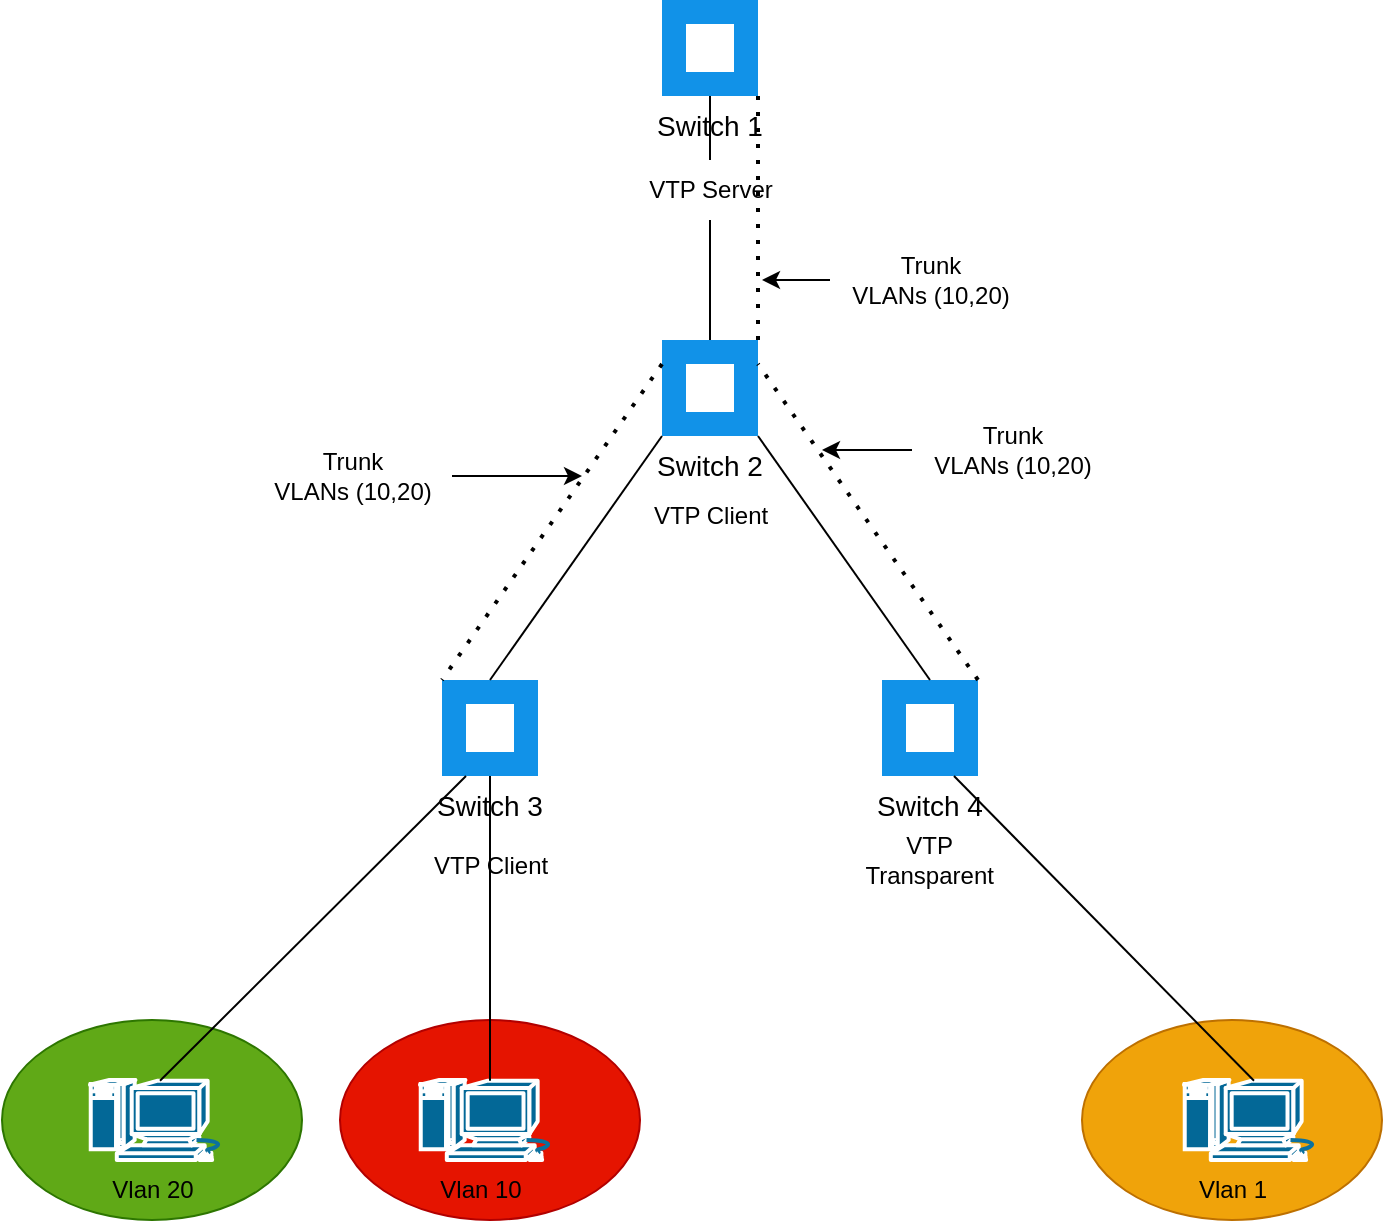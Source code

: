 <mxfile version="28.0.4">
  <diagram name="Page-1" id="9MFaLky2h6Kw9kljW1ZC">
    <mxGraphModel grid="1" page="1" gridSize="10" guides="1" tooltips="1" connect="1" arrows="1" fold="1" pageScale="1" pageWidth="850" pageHeight="1100" math="0" shadow="0">
      <root>
        <mxCell id="0" />
        <mxCell id="1" parent="0" />
        <mxCell id="FAqfpid5AOkGkkT19LOH-66" value="Vlan 1" style="ellipse;whiteSpace=wrap;html=1;fillColor=#f0a30a;fontColor=#000000;strokeColor=#BD7000;" vertex="1" parent="1">
          <mxGeometry x="580" y="530" width="150" height="100" as="geometry" />
        </mxCell>
        <mxCell id="FAqfpid5AOkGkkT19LOH-41" value="" style="ellipse;whiteSpace=wrap;html=1;fillColor=#60a917;fontColor=#ffffff;strokeColor=#2D7600;" vertex="1" parent="1">
          <mxGeometry x="40" y="530" width="150" height="100" as="geometry" />
        </mxCell>
        <mxCell id="FAqfpid5AOkGkkT19LOH-40" value="" style="ellipse;whiteSpace=wrap;html=1;fillColor=#e51400;fontColor=#ffffff;strokeColor=#B20000;" vertex="1" parent="1">
          <mxGeometry x="209" y="530" width="150" height="100" as="geometry" />
        </mxCell>
        <mxCell id="FAqfpid5AOkGkkT19LOH-1" value="Switch 3" style="shape=rect;fillColor=#1192E8;aspect=fixed;resizable=0;labelPosition=center;verticalLabelPosition=bottom;align=center;verticalAlign=top;strokeColor=none;fontSize=14;" vertex="1" parent="1">
          <mxGeometry x="260" y="360" width="48" height="48" as="geometry" />
        </mxCell>
        <mxCell id="FAqfpid5AOkGkkT19LOH-2" value="" style="fillColor=#ffffff;strokeColor=none;dashed=0;outlineConnect=0;html=1;labelPosition=center;verticalLabelPosition=bottom;verticalAlign=top;part=1;movable=0;resizable=0;rotatable=0;shape=mxgraph.ibm_cloud.switch-layer-2" vertex="1" parent="FAqfpid5AOkGkkT19LOH-1">
          <mxGeometry width="24" height="24" relative="1" as="geometry">
            <mxPoint x="12" y="12" as="offset" />
          </mxGeometry>
        </mxCell>
        <mxCell id="FAqfpid5AOkGkkT19LOH-3" value="Switch 4" style="shape=rect;fillColor=#1192E8;aspect=fixed;resizable=0;labelPosition=center;verticalLabelPosition=bottom;align=center;verticalAlign=top;strokeColor=none;fontSize=14;" vertex="1" parent="1">
          <mxGeometry x="480" y="360" width="48" height="48" as="geometry" />
        </mxCell>
        <mxCell id="FAqfpid5AOkGkkT19LOH-4" value="" style="fillColor=#ffffff;strokeColor=none;dashed=0;outlineConnect=0;html=1;labelPosition=center;verticalLabelPosition=bottom;verticalAlign=top;part=1;movable=0;resizable=0;rotatable=0;shape=mxgraph.ibm_cloud.switch-layer-2" vertex="1" parent="FAqfpid5AOkGkkT19LOH-3">
          <mxGeometry width="24" height="24" relative="1" as="geometry">
            <mxPoint x="12" y="12" as="offset" />
          </mxGeometry>
        </mxCell>
        <mxCell id="FAqfpid5AOkGkkT19LOH-5" value="Switch 2" style="shape=rect;fillColor=#1192E8;aspect=fixed;resizable=0;labelPosition=center;verticalLabelPosition=bottom;align=center;verticalAlign=top;strokeColor=none;fontSize=14;" vertex="1" parent="1">
          <mxGeometry x="370" y="190" width="48" height="48" as="geometry" />
        </mxCell>
        <mxCell id="FAqfpid5AOkGkkT19LOH-6" value="" style="fillColor=#ffffff;strokeColor=none;dashed=0;outlineConnect=0;html=1;labelPosition=center;verticalLabelPosition=bottom;verticalAlign=top;part=1;movable=0;resizable=0;rotatable=0;shape=mxgraph.ibm_cloud.switch-layer-2" vertex="1" parent="FAqfpid5AOkGkkT19LOH-5">
          <mxGeometry width="24" height="24" relative="1" as="geometry">
            <mxPoint x="12" y="12" as="offset" />
          </mxGeometry>
        </mxCell>
        <mxCell id="FAqfpid5AOkGkkT19LOH-26" value="Switch 1" style="shape=rect;fillColor=#1192E8;aspect=fixed;resizable=0;labelPosition=center;verticalLabelPosition=bottom;align=center;verticalAlign=top;strokeColor=none;fontSize=14;" vertex="1" parent="1">
          <mxGeometry x="370" y="20" width="48" height="48" as="geometry" />
        </mxCell>
        <mxCell id="FAqfpid5AOkGkkT19LOH-27" value="" style="fillColor=#ffffff;strokeColor=none;dashed=0;outlineConnect=0;html=1;labelPosition=center;verticalLabelPosition=bottom;verticalAlign=top;part=1;movable=0;resizable=0;rotatable=0;shape=mxgraph.ibm_cloud.switch-layer-2" vertex="1" parent="FAqfpid5AOkGkkT19LOH-26">
          <mxGeometry width="24" height="24" relative="1" as="geometry">
            <mxPoint x="12" y="12" as="offset" />
          </mxGeometry>
        </mxCell>
        <mxCell id="FAqfpid5AOkGkkT19LOH-28" value="" style="endArrow=none;html=1;rounded=0;entryX=0.5;entryY=1;entryDx=0;entryDy=0;exitX=0.5;exitY=0;exitDx=0;exitDy=0;" edge="1" parent="1" source="FAqfpid5AOkGkkT19LOH-35" target="FAqfpid5AOkGkkT19LOH-26">
          <mxGeometry width="50" height="50" relative="1" as="geometry">
            <mxPoint x="370" y="360" as="sourcePoint" />
            <mxPoint x="420" y="310" as="targetPoint" />
          </mxGeometry>
        </mxCell>
        <mxCell id="FAqfpid5AOkGkkT19LOH-29" value="" style="endArrow=none;html=1;rounded=0;entryX=0;entryY=1;entryDx=0;entryDy=0;exitX=0.5;exitY=0;exitDx=0;exitDy=0;" edge="1" parent="1" source="FAqfpid5AOkGkkT19LOH-1" target="FAqfpid5AOkGkkT19LOH-5">
          <mxGeometry width="50" height="50" relative="1" as="geometry">
            <mxPoint x="370" y="360" as="sourcePoint" />
            <mxPoint x="420" y="310" as="targetPoint" />
          </mxGeometry>
        </mxCell>
        <mxCell id="FAqfpid5AOkGkkT19LOH-30" value="" style="endArrow=none;html=1;rounded=0;entryX=1;entryY=1;entryDx=0;entryDy=0;exitX=0.5;exitY=0;exitDx=0;exitDy=0;" edge="1" parent="1" source="FAqfpid5AOkGkkT19LOH-3" target="FAqfpid5AOkGkkT19LOH-5">
          <mxGeometry width="50" height="50" relative="1" as="geometry">
            <mxPoint x="370" y="360" as="sourcePoint" />
            <mxPoint x="420" y="310" as="targetPoint" />
          </mxGeometry>
        </mxCell>
        <mxCell id="FAqfpid5AOkGkkT19LOH-32" value="" style="shape=mxgraph.cisco.computers_and_peripherals.macintosh;html=1;pointerEvents=1;dashed=0;fillColor=#036897;strokeColor=#ffffff;strokeWidth=2;verticalLabelPosition=bottom;verticalAlign=top;align=center;outlineConnect=0;" vertex="1" parent="1">
          <mxGeometry x="249" y="560" width="70" height="40" as="geometry" />
        </mxCell>
        <mxCell id="FAqfpid5AOkGkkT19LOH-33" value="" style="shape=mxgraph.cisco.computers_and_peripherals.macintosh;html=1;pointerEvents=1;dashed=0;fillColor=#036897;strokeColor=#ffffff;strokeWidth=2;verticalLabelPosition=bottom;verticalAlign=top;align=center;outlineConnect=0;" vertex="1" parent="1">
          <mxGeometry x="84" y="560" width="70" height="40" as="geometry" />
        </mxCell>
        <mxCell id="FAqfpid5AOkGkkT19LOH-36" value="" style="endArrow=none;html=1;rounded=0;entryX=0.5;entryY=1;entryDx=0;entryDy=0;exitX=0.5;exitY=0;exitDx=0;exitDy=0;" edge="1" parent="1" source="FAqfpid5AOkGkkT19LOH-5" target="FAqfpid5AOkGkkT19LOH-35">
          <mxGeometry width="50" height="50" relative="1" as="geometry">
            <mxPoint x="394" y="190" as="sourcePoint" />
            <mxPoint x="394" y="68" as="targetPoint" />
          </mxGeometry>
        </mxCell>
        <mxCell id="FAqfpid5AOkGkkT19LOH-35" value="VTP Server" style="text;html=1;align=center;verticalAlign=middle;resizable=0;points=[];autosize=1;strokeColor=none;fillColor=none;" vertex="1" parent="1">
          <mxGeometry x="349" y="100" width="90" height="30" as="geometry" />
        </mxCell>
        <mxCell id="FAqfpid5AOkGkkT19LOH-37" value="VTP Client&lt;div&gt;&lt;br&gt;&lt;/div&gt;" style="text;html=1;align=center;verticalAlign=middle;resizable=0;points=[];autosize=1;strokeColor=none;fillColor=none;" vertex="1" parent="1">
          <mxGeometry x="354" y="265" width="80" height="40" as="geometry" />
        </mxCell>
        <mxCell id="FAqfpid5AOkGkkT19LOH-42" value="Vlan 20" style="text;html=1;align=center;verticalAlign=middle;resizable=0;points=[];autosize=1;strokeColor=none;fillColor=none;" vertex="1" parent="1">
          <mxGeometry x="85" y="600" width="60" height="30" as="geometry" />
        </mxCell>
        <mxCell id="FAqfpid5AOkGkkT19LOH-43" value="Vlan 10" style="text;html=1;align=center;verticalAlign=middle;resizable=0;points=[];autosize=1;strokeColor=none;fillColor=none;" vertex="1" parent="1">
          <mxGeometry x="249" y="600" width="60" height="30" as="geometry" />
        </mxCell>
        <mxCell id="FAqfpid5AOkGkkT19LOH-45" value="" style="endArrow=none;html=1;rounded=0;entryX=0.25;entryY=1;entryDx=0;entryDy=0;exitX=0.5;exitY=0.01;exitDx=0;exitDy=0;exitPerimeter=0;" edge="1" parent="1" source="FAqfpid5AOkGkkT19LOH-33" target="FAqfpid5AOkGkkT19LOH-1">
          <mxGeometry width="50" height="50" relative="1" as="geometry">
            <mxPoint x="540" y="410" as="sourcePoint" />
            <mxPoint x="590" y="360" as="targetPoint" />
          </mxGeometry>
        </mxCell>
        <mxCell id="FAqfpid5AOkGkkT19LOH-47" value="" style="endArrow=none;html=1;rounded=0;exitX=0.5;exitY=1;exitDx=0;exitDy=0;entryX=0.5;entryY=0.01;entryDx=0;entryDy=0;entryPerimeter=0;" edge="1" parent="1" source="FAqfpid5AOkGkkT19LOH-1" target="FAqfpid5AOkGkkT19LOH-32">
          <mxGeometry width="50" height="50" relative="1" as="geometry">
            <mxPoint x="540" y="410" as="sourcePoint" />
            <mxPoint x="590" y="360" as="targetPoint" />
          </mxGeometry>
        </mxCell>
        <mxCell id="FAqfpid5AOkGkkT19LOH-51" value="" style="endArrow=none;dashed=1;html=1;dashPattern=1 3;strokeWidth=2;rounded=0;entryX=1;entryY=0.25;entryDx=0;entryDy=0;exitX=1;exitY=0;exitDx=0;exitDy=0;" edge="1" parent="1" source="FAqfpid5AOkGkkT19LOH-3" target="FAqfpid5AOkGkkT19LOH-5">
          <mxGeometry width="50" height="50" relative="1" as="geometry">
            <mxPoint x="450" y="350" as="sourcePoint" />
            <mxPoint x="500" y="300" as="targetPoint" />
          </mxGeometry>
        </mxCell>
        <mxCell id="FAqfpid5AOkGkkT19LOH-52" value="" style="endArrow=none;dashed=1;html=1;dashPattern=1 3;strokeWidth=2;rounded=0;exitX=0;exitY=0.25;exitDx=0;exitDy=0;entryX=0;entryY=0;entryDx=0;entryDy=0;" edge="1" parent="1" source="FAqfpid5AOkGkkT19LOH-5" target="FAqfpid5AOkGkkT19LOH-1">
          <mxGeometry width="50" height="50" relative="1" as="geometry">
            <mxPoint x="450" y="350" as="sourcePoint" />
            <mxPoint x="500" y="300" as="targetPoint" />
          </mxGeometry>
        </mxCell>
        <mxCell id="FAqfpid5AOkGkkT19LOH-53" value="" style="endArrow=none;dashed=1;html=1;dashPattern=1 3;strokeWidth=2;rounded=0;entryX=1;entryY=1;entryDx=0;entryDy=0;exitX=1;exitY=0;exitDx=0;exitDy=0;" edge="1" parent="1" source="FAqfpid5AOkGkkT19LOH-5" target="FAqfpid5AOkGkkT19LOH-26">
          <mxGeometry width="50" height="50" relative="1" as="geometry">
            <mxPoint x="450" y="350" as="sourcePoint" />
            <mxPoint x="500" y="300" as="targetPoint" />
          </mxGeometry>
        </mxCell>
        <mxCell id="FAqfpid5AOkGkkT19LOH-64" style="edgeStyle=orthogonalEdgeStyle;rounded=0;orthogonalLoop=1;jettySize=auto;html=1;" edge="1" parent="1" source="FAqfpid5AOkGkkT19LOH-54">
          <mxGeometry relative="1" as="geometry">
            <mxPoint x="450" y="245" as="targetPoint" />
          </mxGeometry>
        </mxCell>
        <mxCell id="FAqfpid5AOkGkkT19LOH-54" value="Trunk&lt;div&gt;VLANs (10,20)&lt;/div&gt;" style="text;html=1;align=center;verticalAlign=middle;resizable=0;points=[];autosize=1;strokeColor=none;fillColor=none;" vertex="1" parent="1">
          <mxGeometry x="495" y="225" width="100" height="40" as="geometry" />
        </mxCell>
        <mxCell id="FAqfpid5AOkGkkT19LOH-65" style="edgeStyle=orthogonalEdgeStyle;rounded=0;orthogonalLoop=1;jettySize=auto;html=1;" edge="1" parent="1" source="FAqfpid5AOkGkkT19LOH-55">
          <mxGeometry relative="1" as="geometry">
            <mxPoint x="330" y="258" as="targetPoint" />
          </mxGeometry>
        </mxCell>
        <mxCell id="FAqfpid5AOkGkkT19LOH-55" value="Trunk&lt;div&gt;VLANs (10,20)&lt;/div&gt;" style="text;html=1;align=center;verticalAlign=middle;resizable=0;points=[];autosize=1;strokeColor=none;fillColor=none;" vertex="1" parent="1">
          <mxGeometry x="165" y="238" width="100" height="40" as="geometry" />
        </mxCell>
        <mxCell id="FAqfpid5AOkGkkT19LOH-56" value="" style="shape=mxgraph.cisco.computers_and_peripherals.macintosh;html=1;pointerEvents=1;dashed=0;fillColor=#036897;strokeColor=#ffffff;strokeWidth=2;verticalLabelPosition=bottom;verticalAlign=top;align=center;outlineConnect=0;" vertex="1" parent="1">
          <mxGeometry x="631" y="560" width="70" height="40" as="geometry" />
        </mxCell>
        <mxCell id="FAqfpid5AOkGkkT19LOH-58" value="" style="endArrow=none;html=1;rounded=0;exitX=0.5;exitY=0.01;exitDx=0;exitDy=0;exitPerimeter=0;entryX=0.75;entryY=1;entryDx=0;entryDy=0;" edge="1" parent="1" source="FAqfpid5AOkGkkT19LOH-56" target="FAqfpid5AOkGkkT19LOH-3">
          <mxGeometry width="50" height="50" relative="1" as="geometry">
            <mxPoint x="450" y="350" as="sourcePoint" />
            <mxPoint x="500" y="410" as="targetPoint" />
          </mxGeometry>
        </mxCell>
        <mxCell id="FAqfpid5AOkGkkT19LOH-59" value="VTP&amp;nbsp;&lt;div&gt;Transparent&amp;nbsp;&lt;/div&gt;" style="text;html=1;align=center;verticalAlign=middle;resizable=0;points=[];autosize=1;strokeColor=none;fillColor=none;" vertex="1" parent="1">
          <mxGeometry x="460" y="430" width="90" height="40" as="geometry" />
        </mxCell>
        <mxCell id="FAqfpid5AOkGkkT19LOH-63" style="edgeStyle=orthogonalEdgeStyle;rounded=0;orthogonalLoop=1;jettySize=auto;html=1;" edge="1" parent="1" source="FAqfpid5AOkGkkT19LOH-62">
          <mxGeometry relative="1" as="geometry">
            <mxPoint x="420" y="160" as="targetPoint" />
          </mxGeometry>
        </mxCell>
        <mxCell id="FAqfpid5AOkGkkT19LOH-62" value="Trunk&lt;div&gt;VLANs (10,20)&lt;/div&gt;" style="text;html=1;align=center;verticalAlign=middle;resizable=0;points=[];autosize=1;strokeColor=none;fillColor=none;" vertex="1" parent="1">
          <mxGeometry x="454" y="140" width="100" height="40" as="geometry" />
        </mxCell>
        <mxCell id="FAqfpid5AOkGkkT19LOH-67" value="Vlan 1" style="text;html=1;align=center;verticalAlign=middle;resizable=0;points=[];autosize=1;strokeColor=none;fillColor=none;" vertex="1" parent="1">
          <mxGeometry x="625" y="600" width="60" height="30" as="geometry" />
        </mxCell>
        <mxCell id="FAqfpid5AOkGkkT19LOH-68" value="VTP Client&lt;div&gt;&lt;br&gt;&lt;/div&gt;" style="text;html=1;align=center;verticalAlign=middle;resizable=0;points=[];autosize=1;strokeColor=none;fillColor=none;" vertex="1" parent="1">
          <mxGeometry x="244" y="440" width="80" height="40" as="geometry" />
        </mxCell>
      </root>
    </mxGraphModel>
  </diagram>
</mxfile>
